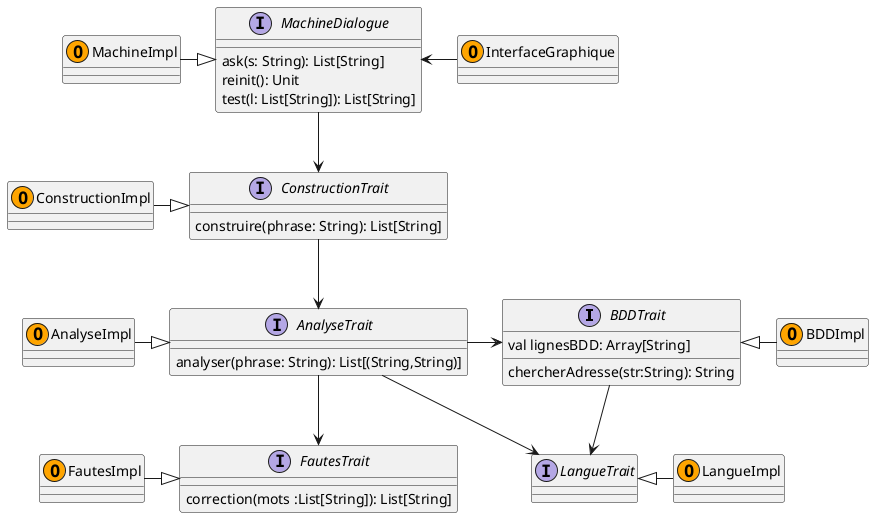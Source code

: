 @startuml Avatar

interface BDDTrait{
	val lignesBDD: Array[String]
	chercherAdresse(str:String): String
}

interface MachineDialogue {
	ask(s: String): List[String]
	reinit(): Unit
	test(l: List[String]): List[String]
}

interface ConstructionTrait{
	construire(phrase: String): List[String]
}
	
interface InterfaceGraphique{
	
}

interface FautesTrait{
	correction(mots :List[String]): List[String]
}

interface AnalyseTrait{
	analyser(phrase: String): List[(String,String)]
}

interface LangueTrait{
	
}


class MachineImpl <<(O,Orange)>>
class InterfaceGraphique <<(O,Orange)>>
class ConstructionImpl <<(O,Orange)>>
class AnalyseImpl <<(O,Orange)>>
class BDDImpl <<(O,Orange)>>
class FautesImpl <<(O,Orange)>>
class LangueImpl <<(O,Orange)>>

MachineImpl -|> MachineDialogue
BDDTrait <|-  BDDImpl 
ConstructionImpl -|>  ConstructionTrait
AnalyseImpl -|>  AnalyseTrait 
FautesImpl -|>  FautesTrait
LangueTrait <|-  LangueImpl 

MachineDialogue --> ConstructionTrait
MachineDialogue <- InterfaceGraphique
ConstructionTrait --> AnalyseTrait
AnalyseTrait -> BDDTrait
AnalyseTrait --> FautesTrait
AnalyseTrait --> LangueTrait
BDDTrait -> LangueTrait

@enduml